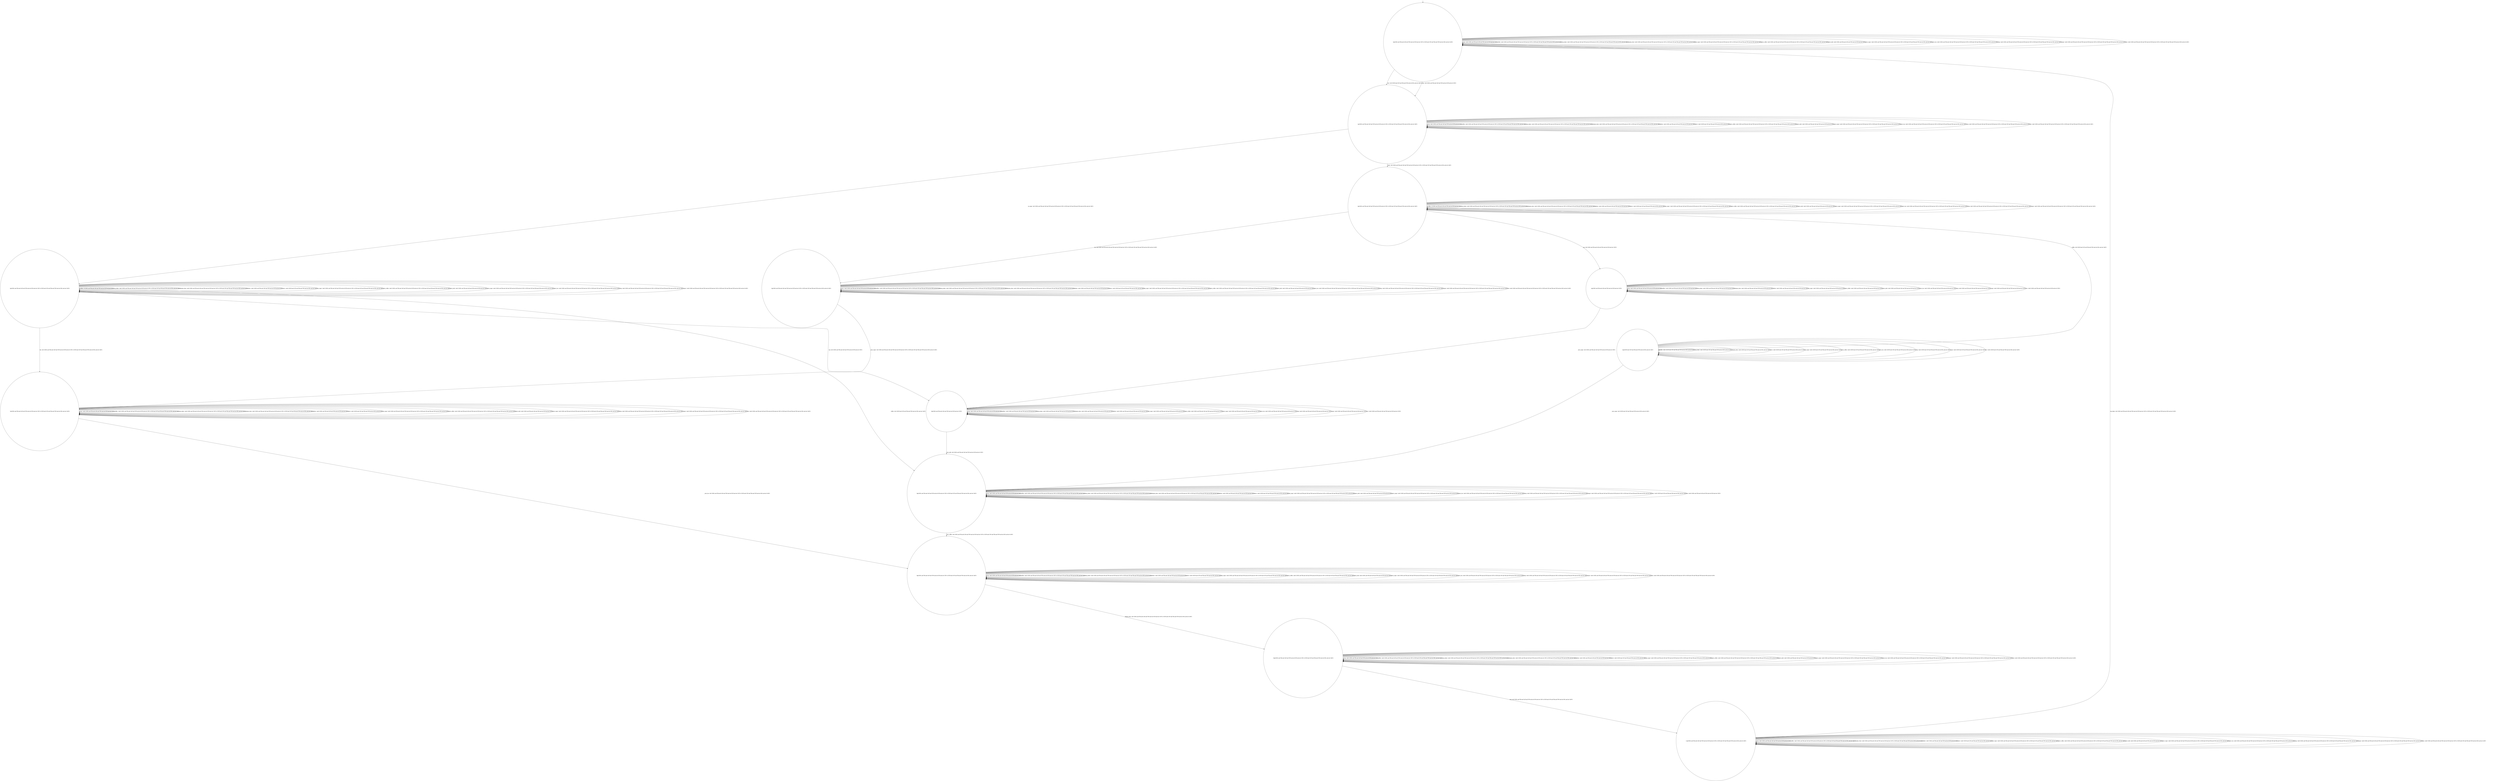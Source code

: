 digraph g {
	edge [lblstyle="above, sloped"];
	s0 [shape="circle" label="0@[((DOL and TEA and CAP and TON and not EUR and not COF) or (EUR and COF and TEA and TON and not DOL and not CAP))]"];
	s1 [shape="circle" label="1@[((DOL and TEA and CAP and TON and not EUR and not COF) or (EUR and COF and TEA and TON and not DOL and not CAP))]"];
	s2 [shape="circle" label="2@[((DOL and TEA and CAP and TON and not EUR and not COF) or (EUR and COF and TEA and TON and not DOL and not CAP))]"];
	s3 [shape="circle" label="3@[((DOL and TEA and CAP and TON and not EUR and not COF) or (EUR and COF and TEA and TON and not DOL and not CAP))]"];
	s4 [shape="circle" label="4@[((DOL and TEA and CAP and TON and not EUR and not COF))]"];
	s5 [shape="circle" label="5@[((DOL and TEA and CAP and TON and not EUR and not COF) or (EUR and COF and TEA and TON and not DOL and not CAP))]"];
	s6 [shape="circle" label="6@[((DOL and TEA and CAP and TON and not EUR and not COF))]"];
	s7 [shape="circle" label="7@[((DOL and TEA and CAP and TON and not EUR and not COF) or (EUR and COF and TEA and TON and not DOL and not CAP))]"];
	s8 [shape="circle" label="8@[((DOL and TEA and CAP and TON and not EUR and not COF) or (EUR and COF and TEA and TON and not DOL and not CAP))]"];
	s9 [shape="circle" label="9@[((DOL and TEA and CAP and TON and not EUR and not COF) or (EUR and COF and TEA and TON and not DOL and not CAP))]"];
	s10 [shape="circle" label="10@[((DOL and TEA and CAP and TON and not EUR and not COF) or (EUR and COF and TEA and TON and not DOL and not CAP))]"];
	s11 [shape="circle" label="11@[((DOL and TEA and CAP and TON and not EUR and not COF) or (EUR and COF and TEA and TON and not DOL and not CAP))]"];
	s12 [shape="circle" label="12@[((EUR and COF and TEA and TON and not DOL and not CAP))]"];
	s0 -> s0 [label="cap / nok() [((DOL and TEA and CAP and TON and not EUR and not COF))]"];
	s0 -> s0 [label="coffee / nok() [((DOL and TEA and CAP and TON and not EUR and not COF) or (EUR and COF and TEA and TON and not DOL and not CAP))]"];
	s0 -> s0 [label="cup_taken / nok() [((DOL and TEA and CAP and TON and not EUR and not COF) or (EUR and COF and TEA and TON and not DOL and not CAP))]"];
	s0 -> s0 [label="display_done / nok() [((DOL and TEA and CAP and TON and not EUR and not COF) or (EUR and COF and TEA and TON and not DOL and not CAP))]"];
	s0 -> s1 [label="dollar / ok() [((DOL and TEA and CAP and TON and not EUR and not COF))]"];
	s0 -> s1 [label="euro / ok() [((EUR and COF and TEA and TON and not DOL and not CAP))]"];
	s0 -> s0 [label="no_sugar / nok() [((DOL and TEA and CAP and TON and not EUR and not COF) or (EUR and COF and TEA and TON and not DOL and not CAP))]"];
	s0 -> s0 [label="pour_coffee / nok() [((DOL and TEA and CAP and TON and not EUR and not COF) or (EUR and COF and TEA and TON and not DOL and not CAP))]"];
	s0 -> s0 [label="pour_milk / nok() [((DOL and TEA and CAP and TON and not EUR and not COF))]"];
	s0 -> s0 [label="pour_sugar / nok() [((DOL and TEA and CAP and TON and not EUR and not COF) or (EUR and COF and TEA and TON and not DOL and not CAP))]"];
	s0 -> s0 [label="pour_tea / nok() [((DOL and TEA and CAP and TON and not EUR and not COF) or (EUR and COF and TEA and TON and not DOL and not CAP))]"];
	s0 -> s0 [label="ring / nok() [((DOL and TEA and CAP and TON and not EUR and not COF) or (EUR and COF and TEA and TON and not DOL and not CAP))]"];
	s0 -> s0 [label="sugar / nok() [((DOL and TEA and CAP and TON and not EUR and not COF) or (EUR and COF and TEA and TON and not DOL and not CAP))]"];
	s0 -> s0 [label="tea / nok() [((DOL and TEA and CAP and TON and not EUR and not COF) or (EUR and COF and TEA and TON and not DOL and not CAP))]"];
	s1 -> s1 [label="cap / nok() [((DOL and TEA and CAP and TON and not EUR and not COF))]"];
	s1 -> s1 [label="coffee / nok() [((DOL and TEA and CAP and TON and not EUR and not COF) or (EUR and COF and TEA and TON and not DOL and not CAP))]"];
	s1 -> s1 [label="cup_taken / nok() [((DOL and TEA and CAP and TON and not EUR and not COF) or (EUR and COF and TEA and TON and not DOL and not CAP))]"];
	s1 -> s1 [label="display_done / nok() [((DOL and TEA and CAP and TON and not EUR and not COF) or (EUR and COF and TEA and TON and not DOL and not CAP))]"];
	s1 -> s1 [label="dollar / nok() [((DOL and TEA and CAP and TON and not EUR and not COF))]"];
	s1 -> s1 [label="euro / nok() [((EUR and COF and TEA and TON and not DOL and not CAP))]"];
	s1 -> s2 [label="no_sugar / ok() [((DOL and TEA and CAP and TON and not EUR and not COF) or (EUR and COF and TEA and TON and not DOL and not CAP))]"];
	s1 -> s1 [label="pour_coffee / nok() [((DOL and TEA and CAP and TON and not EUR and not COF) or (EUR and COF and TEA and TON and not DOL and not CAP))]"];
	s1 -> s1 [label="pour_milk / nok() [((DOL and TEA and CAP and TON and not EUR and not COF))]"];
	s1 -> s1 [label="pour_sugar / nok() [((DOL and TEA and CAP and TON and not EUR and not COF) or (EUR and COF and TEA and TON and not DOL and not CAP))]"];
	s1 -> s1 [label="pour_tea / nok() [((DOL and TEA and CAP and TON and not EUR and not COF) or (EUR and COF and TEA and TON and not DOL and not CAP))]"];
	s1 -> s1 [label="ring / nok() [((DOL and TEA and CAP and TON and not EUR and not COF) or (EUR and COF and TEA and TON and not DOL and not CAP))]"];
	s1 -> s3 [label="sugar / ok() [((DOL and TEA and CAP and TON and not EUR and not COF) or (EUR and COF and TEA and TON and not DOL and not CAP))]"];
	s1 -> s1 [label="tea / nok() [((DOL and TEA and CAP and TON and not EUR and not COF) or (EUR and COF and TEA and TON and not DOL and not CAP))]"];
	s2 -> s6 [label="cap / ok() [((DOL and TEA and CAP and TON and not EUR and not COF))]"];
	s2 -> s9 [label="coffee / ok() [((EUR and COF and TEA and TON and not DOL and not CAP))]"];
	s2 -> s2 [label="coffee / Ω [((DOL and TEA and CAP and TON and not EUR and not COF))]"];
	s2 -> s2 [label="cup_taken / nok() [((DOL and TEA and CAP and TON and not EUR and not COF) or (EUR and COF and TEA and TON and not DOL and not CAP))]"];
	s2 -> s2 [label="display_done / nok() [((DOL and TEA and CAP and TON and not EUR and not COF) or (EUR and COF and TEA and TON and not DOL and not CAP))]"];
	s2 -> s2 [label="dollar / nok() [((DOL and TEA and CAP and TON and not EUR and not COF))]"];
	s2 -> s2 [label="euro / nok() [((EUR and COF and TEA and TON and not DOL and not CAP))]"];
	s2 -> s2 [label="no_sugar / nok() [((DOL and TEA and CAP and TON and not EUR and not COF) or (EUR and COF and TEA and TON and not DOL and not CAP))]"];
	s2 -> s2 [label="pour_coffee / nok() [((DOL and TEA and CAP and TON and not EUR and not COF) or (EUR and COF and TEA and TON and not DOL and not CAP))]"];
	s2 -> s2 [label="pour_milk / nok() [((DOL and TEA and CAP and TON and not EUR and not COF))]"];
	s2 -> s2 [label="pour_sugar / nok() [((DOL and TEA and CAP and TON and not EUR and not COF) or (EUR and COF and TEA and TON and not DOL and not CAP))]"];
	s2 -> s2 [label="pour_tea / nok() [((DOL and TEA and CAP and TON and not EUR and not COF) or (EUR and COF and TEA and TON and not DOL and not CAP))]"];
	s2 -> s2 [label="ring / nok() [((DOL and TEA and CAP and TON and not EUR and not COF) or (EUR and COF and TEA and TON and not DOL and not CAP))]"];
	s2 -> s2 [label="sugar / void() [((DOL and TEA and CAP and TON and not EUR and not COF) or (EUR and COF and TEA and TON and not DOL and not CAP))]"];
	s2 -> s7 [label="tea / ok() [((DOL and TEA and CAP and TON and not EUR and not COF) or (EUR and COF and TEA and TON and not DOL and not CAP))]"];
	s3 -> s4 [label="cap / ok() [((DOL and TEA and CAP and TON and not EUR and not COF))]"];
	s3 -> s12 [label="coffee / ok() [((EUR and COF and TEA and TON and not DOL and not CAP))]"];
	s3 -> s3 [label="coffee / Ω [((DOL and TEA and CAP and TON and not EUR and not COF))]"];
	s3 -> s3 [label="cup_taken / nok() [((DOL and TEA and CAP and TON and not EUR and not COF) or (EUR and COF and TEA and TON and not DOL and not CAP))]"];
	s3 -> s3 [label="display_done / nok() [((DOL and TEA and CAP and TON and not EUR and not COF) or (EUR and COF and TEA and TON and not DOL and not CAP))]"];
	s3 -> s3 [label="dollar / nok() [((DOL and TEA and CAP and TON and not EUR and not COF))]"];
	s3 -> s3 [label="euro / nok() [((EUR and COF and TEA and TON and not DOL and not CAP))]"];
	s3 -> s3 [label="no_sugar / void() [((DOL and TEA and CAP and TON and not EUR and not COF) or (EUR and COF and TEA and TON and not DOL and not CAP))]"];
	s3 -> s3 [label="pour_coffee / nok() [((DOL and TEA and CAP and TON and not EUR and not COF) or (EUR and COF and TEA and TON and not DOL and not CAP))]"];
	s3 -> s3 [label="pour_milk / nok() [((DOL and TEA and CAP and TON and not EUR and not COF))]"];
	s3 -> s3 [label="pour_sugar / nok() [((DOL and TEA and CAP and TON and not EUR and not COF) or (EUR and COF and TEA and TON and not DOL and not CAP))]"];
	s3 -> s3 [label="pour_tea / nok() [((DOL and TEA and CAP and TON and not EUR and not COF) or (EUR and COF and TEA and TON and not DOL and not CAP))]"];
	s3 -> s3 [label="ring / nok() [((DOL and TEA and CAP and TON and not EUR and not COF) or (EUR and COF and TEA and TON and not DOL and not CAP))]"];
	s3 -> s3 [label="sugar / nok() [((DOL and TEA and CAP and TON and not EUR and not COF) or (EUR and COF and TEA and TON and not DOL and not CAP))]"];
	s3 -> s5 [label="tea / ok() [((DOL and TEA and CAP and TON and not EUR and not COF) or (EUR and COF and TEA and TON and not DOL and not CAP))]"];
	s4 -> s4 [label="cap / nok() [((DOL and TEA and CAP and TON and not EUR and not COF))]"];
	s4 -> s4 [label="coffee / void() [((DOL and TEA and CAP and TON and not EUR and not COF))]"];
	s4 -> s4 [label="cup_taken / nok() [((DOL and TEA and CAP and TON and not EUR and not COF))]"];
	s4 -> s4 [label="display_done / nok() [((DOL and TEA and CAP and TON and not EUR and not COF))]"];
	s4 -> s4 [label="dollar / nok() [((DOL and TEA and CAP and TON and not EUR and not COF))]"];
	s4 -> s4 [label="no_sugar / nok() [((DOL and TEA and CAP and TON and not EUR and not COF))]"];
	s4 -> s4 [label="pour_coffee / nok() [((DOL and TEA and CAP and TON and not EUR and not COF))]"];
	s4 -> s4 [label="pour_milk / nok() [((DOL and TEA and CAP and TON and not EUR and not COF))]"];
	s4 -> s6 [label="pour_sugar / ok() [((DOL and TEA and CAP and TON and not EUR and not COF))]"];
	s4 -> s4 [label="pour_tea / nok() [((DOL and TEA and CAP and TON and not EUR and not COF))]"];
	s4 -> s4 [label="ring / nok() [((DOL and TEA and CAP and TON and not EUR and not COF))]"];
	s4 -> s4 [label="sugar / nok() [((DOL and TEA and CAP and TON and not EUR and not COF))]"];
	s4 -> s4 [label="tea / void() [((DOL and TEA and CAP and TON and not EUR and not COF))]"];
	s5 -> s5 [label="cap / void() [((DOL and TEA and CAP and TON and not EUR and not COF))]"];
	s5 -> s5 [label="coffee / void() [((DOL and TEA and CAP and TON and not EUR and not COF) or (EUR and COF and TEA and TON and not DOL and not CAP))]"];
	s5 -> s5 [label="cup_taken / nok() [((DOL and TEA and CAP and TON and not EUR and not COF) or (EUR and COF and TEA and TON and not DOL and not CAP))]"];
	s5 -> s5 [label="display_done / nok() [((DOL and TEA and CAP and TON and not EUR and not COF) or (EUR and COF and TEA and TON and not DOL and not CAP))]"];
	s5 -> s5 [label="dollar / nok() [((DOL and TEA and CAP and TON and not EUR and not COF))]"];
	s5 -> s5 [label="euro / nok() [((EUR and COF and TEA and TON and not DOL and not CAP))]"];
	s5 -> s5 [label="no_sugar / nok() [((DOL and TEA and CAP and TON and not EUR and not COF) or (EUR and COF and TEA and TON and not DOL and not CAP))]"];
	s5 -> s5 [label="pour_coffee / nok() [((DOL and TEA and CAP and TON and not EUR and not COF) or (EUR and COF and TEA and TON and not DOL and not CAP))]"];
	s5 -> s5 [label="pour_milk / nok() [((DOL and TEA and CAP and TON and not EUR and not COF))]"];
	s5 -> s7 [label="pour_sugar / ok() [((DOL and TEA and CAP and TON and not EUR and not COF) or (EUR and COF and TEA and TON and not DOL and not CAP))]"];
	s5 -> s5 [label="pour_tea / nok() [((DOL and TEA and CAP and TON and not EUR and not COF) or (EUR and COF and TEA and TON and not DOL and not CAP))]"];
	s5 -> s5 [label="ring / nok() [((DOL and TEA and CAP and TON and not EUR and not COF) or (EUR and COF and TEA and TON and not DOL and not CAP))]"];
	s5 -> s5 [label="sugar / nok() [((DOL and TEA and CAP and TON and not EUR and not COF) or (EUR and COF and TEA and TON and not DOL and not CAP))]"];
	s5 -> s5 [label="tea / nok() [((DOL and TEA and CAP and TON and not EUR and not COF) or (EUR and COF and TEA and TON and not DOL and not CAP))]"];
	s6 -> s6 [label="cap / nok() [((DOL and TEA and CAP and TON and not EUR and not COF))]"];
	s6 -> s6 [label="coffee / void() [((DOL and TEA and CAP and TON and not EUR and not COF))]"];
	s6 -> s6 [label="cup_taken / nok() [((DOL and TEA and CAP and TON and not EUR and not COF))]"];
	s6 -> s6 [label="display_done / nok() [((DOL and TEA and CAP and TON and not EUR and not COF))]"];
	s6 -> s6 [label="dollar / nok() [((DOL and TEA and CAP and TON and not EUR and not COF))]"];
	s6 -> s6 [label="no_sugar / nok() [((DOL and TEA and CAP and TON and not EUR and not COF))]"];
	s6 -> s6 [label="pour_coffee / nok() [((DOL and TEA and CAP and TON and not EUR and not COF))]"];
	s6 -> s9 [label="pour_milk / ok() [((DOL and TEA and CAP and TON and not EUR and not COF))]"];
	s6 -> s6 [label="pour_sugar / nok() [((DOL and TEA and CAP and TON and not EUR and not COF))]"];
	s6 -> s6 [label="pour_tea / nok() [((DOL and TEA and CAP and TON and not EUR and not COF))]"];
	s6 -> s6 [label="ring / nok() [((DOL and TEA and CAP and TON and not EUR and not COF))]"];
	s6 -> s6 [label="sugar / nok() [((DOL and TEA and CAP and TON and not EUR and not COF))]"];
	s6 -> s6 [label="tea / void() [((DOL and TEA and CAP and TON and not EUR and not COF))]"];
	s7 -> s7 [label="cap / void() [((DOL and TEA and CAP and TON and not EUR and not COF))]"];
	s7 -> s7 [label="coffee / void() [((DOL and TEA and CAP and TON and not EUR and not COF) or (EUR and COF and TEA and TON and not DOL and not CAP))]"];
	s7 -> s7 [label="cup_taken / nok() [((DOL and TEA and CAP and TON and not EUR and not COF) or (EUR and COF and TEA and TON and not DOL and not CAP))]"];
	s7 -> s7 [label="display_done / nok() [((DOL and TEA and CAP and TON and not EUR and not COF) or (EUR and COF and TEA and TON and not DOL and not CAP))]"];
	s7 -> s7 [label="dollar / nok() [((DOL and TEA and CAP and TON and not EUR and not COF))]"];
	s7 -> s7 [label="euro / nok() [((EUR and COF and TEA and TON and not DOL and not CAP))]"];
	s7 -> s7 [label="no_sugar / nok() [((DOL and TEA and CAP and TON and not EUR and not COF) or (EUR and COF and TEA and TON and not DOL and not CAP))]"];
	s7 -> s7 [label="pour_coffee / nok() [((DOL and TEA and CAP and TON and not EUR and not COF) or (EUR and COF and TEA and TON and not DOL and not CAP))]"];
	s7 -> s7 [label="pour_milk / nok() [((DOL and TEA and CAP and TON and not EUR and not COF))]"];
	s7 -> s7 [label="pour_sugar / nok() [((DOL and TEA and CAP and TON and not EUR and not COF) or (EUR and COF and TEA and TON and not DOL and not CAP))]"];
	s7 -> s8 [label="pour_tea / ok() [((DOL and TEA and CAP and TON and not EUR and not COF) or (EUR and COF and TEA and TON and not DOL and not CAP))]"];
	s7 -> s7 [label="ring / nok() [((DOL and TEA and CAP and TON and not EUR and not COF) or (EUR and COF and TEA and TON and not DOL and not CAP))]"];
	s7 -> s7 [label="sugar / nok() [((DOL and TEA and CAP and TON and not EUR and not COF) or (EUR and COF and TEA and TON and not DOL and not CAP))]"];
	s7 -> s7 [label="tea / nok() [((DOL and TEA and CAP and TON and not EUR and not COF) or (EUR and COF and TEA and TON and not DOL and not CAP))]"];
	s8 -> s8 [label="cap / nok() [((DOL and TEA and CAP and TON and not EUR and not COF))]"];
	s8 -> s8 [label="coffee / nok() [((DOL and TEA and CAP and TON and not EUR and not COF) or (EUR and COF and TEA and TON and not DOL and not CAP))]"];
	s8 -> s8 [label="cup_taken / nok() [((DOL and TEA and CAP and TON and not EUR and not COF) or (EUR and COF and TEA and TON and not DOL and not CAP))]"];
	s8 -> s10 [label="display_done / ok() [((DOL and TEA and CAP and TON and not EUR and not COF) or (EUR and COF and TEA and TON and not DOL and not CAP))]"];
	s8 -> s8 [label="dollar / nok() [((DOL and TEA and CAP and TON and not EUR and not COF))]"];
	s8 -> s8 [label="euro / nok() [((EUR and COF and TEA and TON and not DOL and not CAP))]"];
	s8 -> s8 [label="no_sugar / nok() [((DOL and TEA and CAP and TON and not EUR and not COF) or (EUR and COF and TEA and TON and not DOL and not CAP))]"];
	s8 -> s8 [label="pour_coffee / nok() [((DOL and TEA and CAP and TON and not EUR and not COF) or (EUR and COF and TEA and TON and not DOL and not CAP))]"];
	s8 -> s8 [label="pour_milk / nok() [((DOL and TEA and CAP and TON and not EUR and not COF))]"];
	s8 -> s8 [label="pour_sugar / nok() [((DOL and TEA and CAP and TON and not EUR and not COF) or (EUR and COF and TEA and TON and not DOL and not CAP))]"];
	s8 -> s8 [label="pour_tea / nok() [((DOL and TEA and CAP and TON and not EUR and not COF) or (EUR and COF and TEA and TON and not DOL and not CAP))]"];
	s8 -> s8 [label="ring / nok() [((DOL and TEA and CAP and TON and not EUR and not COF) or (EUR and COF and TEA and TON and not DOL and not CAP))]"];
	s8 -> s8 [label="sugar / nok() [((DOL and TEA and CAP and TON and not EUR and not COF) or (EUR and COF and TEA and TON and not DOL and not CAP))]"];
	s8 -> s8 [label="tea / nok() [((DOL and TEA and CAP and TON and not EUR and not COF) or (EUR and COF and TEA and TON and not DOL and not CAP))]"];
	s9 -> s9 [label="cap / nok() [((DOL and TEA and CAP and TON and not EUR and not COF))]"];
	s9 -> s9 [label="coffee / nok() [((DOL and TEA and CAP and TON and not EUR and not COF) or (EUR and COF and TEA and TON and not DOL and not CAP))]"];
	s9 -> s9 [label="cup_taken / nok() [((DOL and TEA and CAP and TON and not EUR and not COF) or (EUR and COF and TEA and TON and not DOL and not CAP))]"];
	s9 -> s9 [label="display_done / nok() [((DOL and TEA and CAP and TON and not EUR and not COF) or (EUR and COF and TEA and TON and not DOL and not CAP))]"];
	s9 -> s9 [label="dollar / nok() [((DOL and TEA and CAP and TON and not EUR and not COF))]"];
	s9 -> s9 [label="euro / nok() [((EUR and COF and TEA and TON and not DOL and not CAP))]"];
	s9 -> s9 [label="no_sugar / nok() [((DOL and TEA and CAP and TON and not EUR and not COF) or (EUR and COF and TEA and TON and not DOL and not CAP))]"];
	s9 -> s8 [label="pour_coffee / ok() [((DOL and TEA and CAP and TON and not EUR and not COF) or (EUR and COF and TEA and TON and not DOL and not CAP))]"];
	s9 -> s9 [label="pour_milk / nok() [((DOL and TEA and CAP and TON and not EUR and not COF))]"];
	s9 -> s9 [label="pour_sugar / nok() [((DOL and TEA and CAP and TON and not EUR and not COF) or (EUR and COF and TEA and TON and not DOL and not CAP))]"];
	s9 -> s9 [label="pour_tea / nok() [((DOL and TEA and CAP and TON and not EUR and not COF) or (EUR and COF and TEA and TON and not DOL and not CAP))]"];
	s9 -> s9 [label="ring / nok() [((DOL and TEA and CAP and TON and not EUR and not COF) or (EUR and COF and TEA and TON and not DOL and not CAP))]"];
	s9 -> s9 [label="sugar / nok() [((DOL and TEA and CAP and TON and not EUR and not COF) or (EUR and COF and TEA and TON and not DOL and not CAP))]"];
	s9 -> s9 [label="tea / void() [((EUR and COF and TEA and TON and not DOL and not CAP))]"];
	s9 -> s9 [label="tea / nok() [((DOL and TEA and CAP and TON and not EUR and not COF))]"];
	s10 -> s10 [label="cap / nok() [((DOL and TEA and CAP and TON and not EUR and not COF))]"];
	s10 -> s10 [label="coffee / nok() [((DOL and TEA and CAP and TON and not EUR and not COF) or (EUR and COF and TEA and TON and not DOL and not CAP))]"];
	s10 -> s10 [label="cup_taken / nok() [((DOL and TEA and CAP and TON and not EUR and not COF) or (EUR and COF and TEA and TON and not DOL and not CAP))]"];
	s10 -> s10 [label="display_done / nok() [((DOL and TEA and CAP and TON and not EUR and not COF) or (EUR and COF and TEA and TON and not DOL and not CAP))]"];
	s10 -> s10 [label="dollar / nok() [((DOL and TEA and CAP and TON and not EUR and not COF))]"];
	s10 -> s10 [label="euro / nok() [((EUR and COF and TEA and TON and not DOL and not CAP))]"];
	s10 -> s10 [label="no_sugar / nok() [((DOL and TEA and CAP and TON and not EUR and not COF) or (EUR and COF and TEA and TON and not DOL and not CAP))]"];
	s10 -> s10 [label="pour_coffee / nok() [((DOL and TEA and CAP and TON and not EUR and not COF) or (EUR and COF and TEA and TON and not DOL and not CAP))]"];
	s10 -> s10 [label="pour_milk / nok() [((DOL and TEA and CAP and TON and not EUR and not COF))]"];
	s10 -> s10 [label="pour_sugar / nok() [((DOL and TEA and CAP and TON and not EUR and not COF) or (EUR and COF and TEA and TON and not DOL and not CAP))]"];
	s10 -> s10 [label="pour_tea / nok() [((DOL and TEA and CAP and TON and not EUR and not COF) or (EUR and COF and TEA and TON and not DOL and not CAP))]"];
	s10 -> s11 [label="ring / ok() [((DOL and TEA and CAP and TON and not EUR and not COF) or (EUR and COF and TEA and TON and not DOL and not CAP))]"];
	s10 -> s10 [label="sugar / nok() [((DOL and TEA and CAP and TON and not EUR and not COF) or (EUR and COF and TEA and TON and not DOL and not CAP))]"];
	s10 -> s10 [label="tea / nok() [((DOL and TEA and CAP and TON and not EUR and not COF) or (EUR and COF and TEA and TON and not DOL and not CAP))]"];
	s11 -> s11 [label="cap / nok() [((DOL and TEA and CAP and TON and not EUR and not COF))]"];
	s11 -> s11 [label="coffee / nok() [((DOL and TEA and CAP and TON and not EUR and not COF) or (EUR and COF and TEA and TON and not DOL and not CAP))]"];
	s11 -> s0 [label="cup_taken / ok() [((DOL and TEA and CAP and TON and not EUR and not COF) or (EUR and COF and TEA and TON and not DOL and not CAP))]"];
	s11 -> s11 [label="display_done / nok() [((DOL and TEA and CAP and TON and not EUR and not COF) or (EUR and COF and TEA and TON and not DOL and not CAP))]"];
	s11 -> s11 [label="dollar / nok() [((DOL and TEA and CAP and TON and not EUR and not COF))]"];
	s11 -> s11 [label="euro / nok() [((EUR and COF and TEA and TON and not DOL and not CAP))]"];
	s11 -> s11 [label="no_sugar / nok() [((DOL and TEA and CAP and TON and not EUR and not COF) or (EUR and COF and TEA and TON and not DOL and not CAP))]"];
	s11 -> s11 [label="pour_coffee / nok() [((DOL and TEA and CAP and TON and not EUR and not COF) or (EUR and COF and TEA and TON and not DOL and not CAP))]"];
	s11 -> s11 [label="pour_milk / nok() [((DOL and TEA and CAP and TON and not EUR and not COF))]"];
	s11 -> s11 [label="pour_sugar / nok() [((DOL and TEA and CAP and TON and not EUR and not COF) or (EUR and COF and TEA and TON and not DOL and not CAP))]"];
	s11 -> s11 [label="pour_tea / nok() [((DOL and TEA and CAP and TON and not EUR and not COF) or (EUR and COF and TEA and TON and not DOL and not CAP))]"];
	s11 -> s11 [label="ring / nok() [((DOL and TEA and CAP and TON and not EUR and not COF) or (EUR and COF and TEA and TON and not DOL and not CAP))]"];
	s11 -> s11 [label="sugar / nok() [((DOL and TEA and CAP and TON and not EUR and not COF) or (EUR and COF and TEA and TON and not DOL and not CAP))]"];
	s11 -> s11 [label="tea / nok() [((DOL and TEA and CAP and TON and not EUR and not COF) or (EUR and COF and TEA and TON and not DOL and not CAP))]"];
	s12 -> s12 [label="coffee / nok() [((EUR and COF and TEA and TON and not DOL and not CAP))]"];
	s12 -> s12 [label="cup_taken / nok() [((EUR and COF and TEA and TON and not DOL and not CAP))]"];
	s12 -> s12 [label="display_done / nok() [((EUR and COF and TEA and TON and not DOL and not CAP))]"];
	s12 -> s12 [label="euro / nok() [((EUR and COF and TEA and TON and not DOL and not CAP))]"];
	s12 -> s12 [label="no_sugar / nok() [((EUR and COF and TEA and TON and not DOL and not CAP))]"];
	s12 -> s12 [label="pour_coffee / nok() [((EUR and COF and TEA and TON and not DOL and not CAP))]"];
	s12 -> s9 [label="pour_sugar / ok() [((EUR and COF and TEA and TON and not DOL and not CAP))]"];
	s12 -> s12 [label="pour_tea / nok() [((EUR and COF and TEA and TON and not DOL and not CAP))]"];
	s12 -> s12 [label="ring / nok() [((EUR and COF and TEA and TON and not DOL and not CAP))]"];
	s12 -> s12 [label="sugar / nok() [((EUR and COF and TEA and TON and not DOL and not CAP))]"];
	s12 -> s12 [label="tea / void() [((EUR and COF and TEA and TON and not DOL and not CAP))]"];
	__start0 [label="" shape="none" width="0" height="0"];
	__start0 -> s0;
}